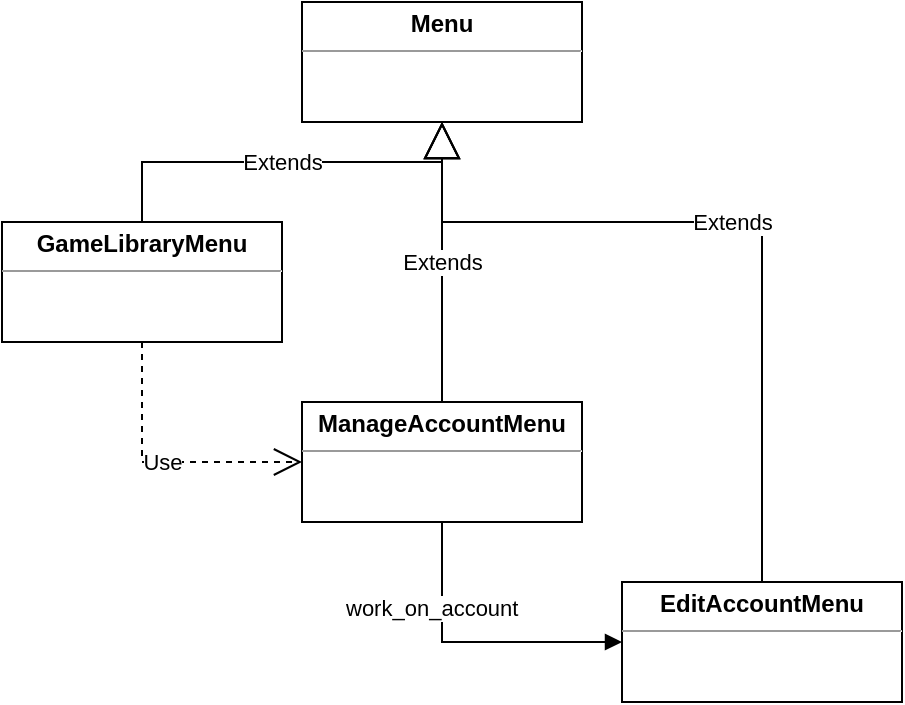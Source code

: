 <mxfile version="21.0.2" type="device"><diagram name="Page-1" id="Zvns9IWy9aHZawYxuXH3"><mxGraphModel dx="1046" dy="513" grid="1" gridSize="10" guides="1" tooltips="1" connect="1" arrows="1" fold="1" page="1" pageScale="1" pageWidth="827" pageHeight="1169" math="0" shadow="0"><root><mxCell id="0"/><mxCell id="1" parent="0"/><mxCell id="A9O92howaMxCsNfYXo7A-9" value="&lt;p style=&quot;margin:0px;margin-top:4px;text-align:center;&quot;&gt;&lt;b&gt;ManageAccountMenu&lt;/b&gt;&lt;br&gt;&lt;/p&gt;&lt;hr size=&quot;1&quot;&gt;&lt;div style=&quot;height:2px;&quot;&gt;&lt;/div&gt;" style="verticalAlign=top;align=left;overflow=fill;fontSize=12;fontFamily=Helvetica;html=1;whiteSpace=wrap;" vertex="1" parent="1"><mxGeometry x="390" y="230" width="140" height="60" as="geometry"/></mxCell><mxCell id="A9O92howaMxCsNfYXo7A-10" value="&lt;p style=&quot;margin:0px;margin-top:4px;text-align:center;&quot;&gt;&lt;b&gt;GameLibraryMenu&lt;/b&gt;&lt;br&gt;&lt;/p&gt;&lt;hr size=&quot;1&quot;&gt;&lt;div style=&quot;height:2px;&quot;&gt;&lt;/div&gt;" style="verticalAlign=top;align=left;overflow=fill;fontSize=12;fontFamily=Helvetica;html=1;whiteSpace=wrap;" vertex="1" parent="1"><mxGeometry x="240" y="140" width="140" height="60" as="geometry"/></mxCell><mxCell id="A9O92howaMxCsNfYXo7A-11" value="&lt;p style=&quot;margin:0px;margin-top:4px;text-align:center;&quot;&gt;&lt;b&gt;EditAccountMenu&lt;/b&gt;&lt;br&gt;&lt;/p&gt;&lt;hr size=&quot;1&quot;&gt;&lt;div style=&quot;height:2px;&quot;&gt;&lt;/div&gt;" style="verticalAlign=top;align=left;overflow=fill;fontSize=12;fontFamily=Helvetica;html=1;whiteSpace=wrap;" vertex="1" parent="1"><mxGeometry x="550" y="320" width="140" height="60" as="geometry"/></mxCell><mxCell id="A9O92howaMxCsNfYXo7A-12" value="&lt;p style=&quot;margin:0px;margin-top:4px;text-align:center;&quot;&gt;&lt;b&gt;Menu&lt;/b&gt;&lt;/p&gt;&lt;hr size=&quot;1&quot;&gt;&lt;div style=&quot;height:2px;&quot;&gt;&lt;/div&gt;" style="verticalAlign=top;align=left;overflow=fill;fontSize=12;fontFamily=Helvetica;html=1;whiteSpace=wrap;" vertex="1" parent="1"><mxGeometry x="390" y="30" width="140" height="60" as="geometry"/></mxCell><mxCell id="A9O92howaMxCsNfYXo7A-13" value="Extends" style="endArrow=block;endSize=16;endFill=0;html=1;rounded=0;entryX=0.5;entryY=1;entryDx=0;entryDy=0;exitX=0.5;exitY=0;exitDx=0;exitDy=0;" edge="1" parent="1" source="A9O92howaMxCsNfYXo7A-11" target="A9O92howaMxCsNfYXo7A-12"><mxGeometry width="160" relative="1" as="geometry"><mxPoint x="650" y="260" as="sourcePoint"/><mxPoint x="710" y="190" as="targetPoint"/><Array as="points"><mxPoint x="620" y="140"/><mxPoint x="460" y="140"/></Array></mxGeometry></mxCell><mxCell id="A9O92howaMxCsNfYXo7A-14" value="Extends" style="endArrow=block;endSize=16;endFill=0;html=1;rounded=0;entryX=0.5;entryY=1;entryDx=0;entryDy=0;exitX=0.5;exitY=0;exitDx=0;exitDy=0;" edge="1" parent="1" source="A9O92howaMxCsNfYXo7A-10" target="A9O92howaMxCsNfYXo7A-12"><mxGeometry width="160" relative="1" as="geometry"><mxPoint x="260" y="500" as="sourcePoint"/><mxPoint x="420" y="500" as="targetPoint"/><Array as="points"><mxPoint x="310" y="110"/><mxPoint x="460" y="110"/></Array></mxGeometry></mxCell><mxCell id="A9O92howaMxCsNfYXo7A-15" value="Extends" style="endArrow=block;endSize=16;endFill=0;html=1;rounded=0;entryX=0.5;entryY=1;entryDx=0;entryDy=0;exitX=0.5;exitY=0;exitDx=0;exitDy=0;" edge="1" parent="1" source="A9O92howaMxCsNfYXo7A-9" target="A9O92howaMxCsNfYXo7A-12"><mxGeometry width="160" relative="1" as="geometry"><mxPoint x="270" y="510" as="sourcePoint"/><mxPoint x="430" y="510" as="targetPoint"/></mxGeometry></mxCell><mxCell id="A9O92howaMxCsNfYXo7A-16" value="Use" style="endArrow=open;endSize=12;dashed=1;html=1;rounded=0;exitX=0.5;exitY=1;exitDx=0;exitDy=0;entryX=0;entryY=0.5;entryDx=0;entryDy=0;" edge="1" parent="1" source="A9O92howaMxCsNfYXo7A-10" target="A9O92howaMxCsNfYXo7A-9"><mxGeometry width="160" relative="1" as="geometry"><mxPoint x="254" y="349.69" as="sourcePoint"/><mxPoint x="414" y="349.69" as="targetPoint"/><Array as="points"><mxPoint x="310" y="260"/></Array></mxGeometry></mxCell><mxCell id="A9O92howaMxCsNfYXo7A-18" value="work_on_account" style="endArrow=block;endFill=1;html=1;edgeStyle=orthogonalEdgeStyle;align=left;verticalAlign=top;rounded=0;exitX=0.5;exitY=1;exitDx=0;exitDy=0;entryX=0;entryY=0.5;entryDx=0;entryDy=0;" edge="1" parent="1" source="A9O92howaMxCsNfYXo7A-9" target="A9O92howaMxCsNfYXo7A-11"><mxGeometry x="-0.6" y="-50" relative="1" as="geometry"><mxPoint x="230" y="360" as="sourcePoint"/><mxPoint x="390" y="360" as="targetPoint"/><mxPoint as="offset"/></mxGeometry></mxCell></root></mxGraphModel></diagram></mxfile>